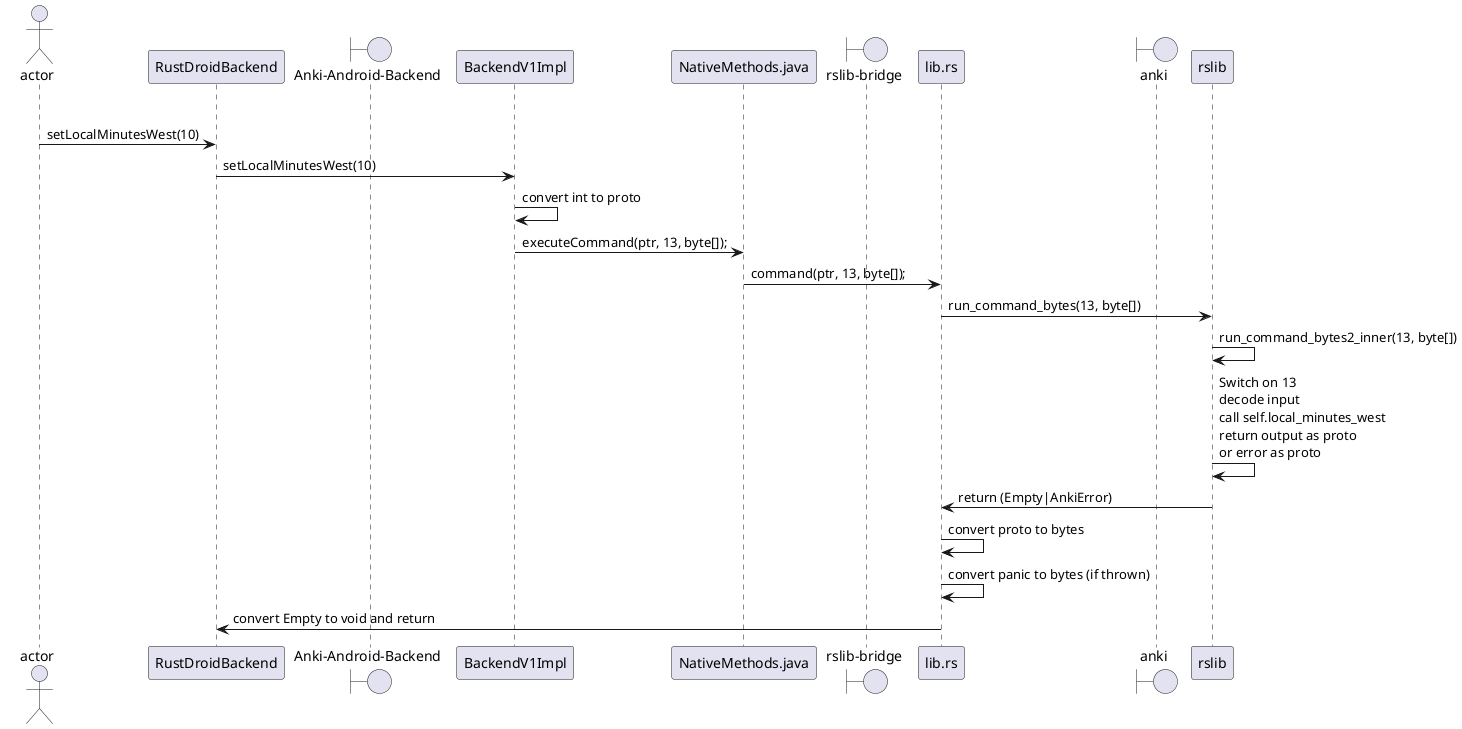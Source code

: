 @startuml
actor       actor       as user
participant RustDroidBackend as RustDroidBackend
boundary "Anki-Android-Backend"
participant BackendV1Impl as RustBackend
participant    NativeMethods.java    as NativeMethods
boundary "rslib-bridge"
participant lib.rs as rslibbridge
boundary "anki"
participant rslib as anki_backend
group Anki-Android

user -> RustDroidBackend : setLocalMinutesWest(10) 

RustDroidBackend -> RustBackend : setLocalMinutesWest(10)

RustBackend -> RustBackend: convert int to proto
RustBackend -> NativeMethods: executeCommand(ptr, 13, byte[]);
NativeMethods -> rslibbridge: command(ptr, 13, byte[]);
rslibbridge -> anki_backend: run_command_bytes(13, byte[])
anki_backend -> anki_backend: run_command_bytes2_inner(13, byte[])
anki_backend -> anki_backend: Switch on 13\ndecode input\ncall self.local_minutes_west\nreturn output as proto\nor error as proto
anki_backend -> rslibbridge: return (Empty|AnkiError)
rslibbridge -> rslibbridge: convert proto to bytes
rslibbridge -> rslibbridge: convert panic to bytes (if thrown)
rslibbridge -> RustDroidBackend: convert Empty to void and return


@enduml